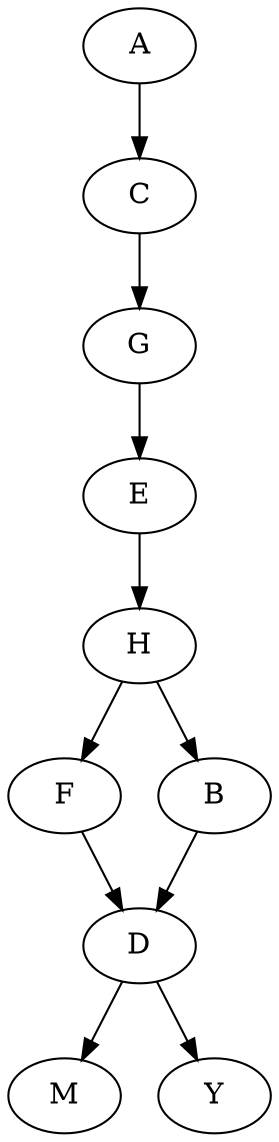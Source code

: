 digraph G {
    A -> C
    C -> G
    G -> E
    E -> H
    H -> F
    H -> B
    F -> D
    B -> D
    D -> M
    D -> Y
}
